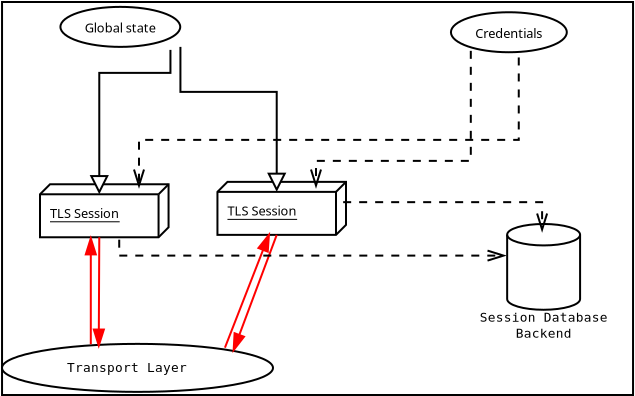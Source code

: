 <?xml version="1.0" encoding="UTF-8"?>
<dia:diagram xmlns:dia="http://www.lysator.liu.se/~alla/dia/">
  <dia:layer name="Background" visible="true">
    <dia:object type="Standard - Box" version="0" id="O0">
      <dia:attribute name="obj_pos">
        <dia:point val="0.152,0.25"/>
      </dia:attribute>
      <dia:attribute name="obj_bb">
        <dia:rectangle val="0.102,0.2;31.752,19.95"/>
      </dia:attribute>
      <dia:attribute name="elem_corner">
        <dia:point val="0.152,0.25"/>
      </dia:attribute>
      <dia:attribute name="elem_width">
        <dia:real val="31.55"/>
      </dia:attribute>
      <dia:attribute name="elem_height">
        <dia:real val="19.65"/>
      </dia:attribute>
      <dia:attribute name="show_background">
        <dia:boolean val="true"/>
      </dia:attribute>
    </dia:object>
    <dia:object type="UML - Node" version="0" id="O1">
      <dia:attribute name="obj_pos">
        <dia:point val="2.05,9.864"/>
      </dia:attribute>
      <dia:attribute name="obj_bb">
        <dia:rectangle val="2,9.314;8.528,12.064"/>
      </dia:attribute>
      <dia:attribute name="elem_corner">
        <dia:point val="2.05,9.864"/>
      </dia:attribute>
      <dia:attribute name="elem_width">
        <dia:real val="5.928"/>
      </dia:attribute>
      <dia:attribute name="elem_height">
        <dia:real val="2.15"/>
      </dia:attribute>
      <dia:attribute name="name">
        <dia:composite type="text">
          <dia:attribute name="string">
            <dia:string>#TLS Session#</dia:string>
          </dia:attribute>
          <dia:attribute name="font">
            <dia:font name="Helvetica"/>
          </dia:attribute>
          <dia:attribute name="height">
            <dia:real val="0.8"/>
          </dia:attribute>
          <dia:attribute name="pos">
            <dia:point val="2.55,10.977"/>
          </dia:attribute>
          <dia:attribute name="color">
            <dia:color val="#000000"/>
          </dia:attribute>
          <dia:attribute name="alignment">
            <dia:enum val="0"/>
          </dia:attribute>
        </dia:composite>
      </dia:attribute>
    </dia:object>
    <dia:object type="UML - Node" version="0" id="O2">
      <dia:attribute name="obj_pos">
        <dia:point val="10.922,9.744"/>
      </dia:attribute>
      <dia:attribute name="obj_bb">
        <dia:rectangle val="10.872,9.194;17.4,11.944"/>
      </dia:attribute>
      <dia:attribute name="elem_corner">
        <dia:point val="10.922,9.744"/>
      </dia:attribute>
      <dia:attribute name="elem_width">
        <dia:real val="5.928"/>
      </dia:attribute>
      <dia:attribute name="elem_height">
        <dia:real val="2.15"/>
      </dia:attribute>
      <dia:attribute name="name">
        <dia:composite type="text">
          <dia:attribute name="string">
            <dia:string>#TLS Session#</dia:string>
          </dia:attribute>
          <dia:attribute name="font">
            <dia:font name="Helvetica"/>
          </dia:attribute>
          <dia:attribute name="height">
            <dia:real val="0.8"/>
          </dia:attribute>
          <dia:attribute name="pos">
            <dia:point val="11.422,10.857"/>
          </dia:attribute>
          <dia:attribute name="color">
            <dia:color val="#000000"/>
          </dia:attribute>
          <dia:attribute name="alignment">
            <dia:enum val="0"/>
          </dia:attribute>
        </dia:composite>
      </dia:attribute>
    </dia:object>
    <dia:object type="UML - Usecase" version="0" id="O3">
      <dia:attribute name="obj_pos">
        <dia:point val="3.072,0.494"/>
      </dia:attribute>
      <dia:attribute name="obj_bb">
        <dia:rectangle val="3.072,0.494;10.101,2.837"/>
      </dia:attribute>
      <dia:attribute name="elem_corner">
        <dia:point val="3.072,0.494"/>
      </dia:attribute>
      <dia:attribute name="elem_width">
        <dia:real val="7.029"/>
      </dia:attribute>
      <dia:attribute name="elem_height">
        <dia:real val="2.343"/>
      </dia:attribute>
      <dia:attribute name="text_outside">
        <dia:boolean val="false"/>
      </dia:attribute>
      <dia:attribute name="collaboration">
        <dia:boolean val="false"/>
      </dia:attribute>
      <dia:attribute name="text">
        <dia:composite type="text">
          <dia:attribute name="string">
            <dia:string>#Global state#</dia:string>
          </dia:attribute>
          <dia:attribute name="font">
            <dia:font name="Helvetica"/>
          </dia:attribute>
          <dia:attribute name="height">
            <dia:real val="0.8"/>
          </dia:attribute>
          <dia:attribute name="pos">
            <dia:point val="6.586,1.879"/>
          </dia:attribute>
          <dia:attribute name="color">
            <dia:color val="#000000"/>
          </dia:attribute>
          <dia:attribute name="alignment">
            <dia:enum val="1"/>
          </dia:attribute>
        </dia:composite>
      </dia:attribute>
    </dia:object>
    <dia:object type="UML - Generalization" version="0" id="O4">
      <dia:attribute name="obj_pos">
        <dia:point val="13.886,9.744"/>
      </dia:attribute>
      <dia:attribute name="obj_bb">
        <dia:rectangle val="9.021,2.444;14.736,9.794"/>
      </dia:attribute>
      <dia:attribute name="orth_points">
        <dia:point val="13.886,9.744"/>
        <dia:point val="13.886,4.744"/>
        <dia:point val="9.071,4.744"/>
        <dia:point val="9.071,2.494"/>
      </dia:attribute>
      <dia:attribute name="orth_orient">
        <dia:enum val="1"/>
        <dia:enum val="0"/>
        <dia:enum val="1"/>
      </dia:attribute>
      <dia:attribute name="name">
        <dia:string/>
      </dia:attribute>
      <dia:attribute name="stereotype">
        <dia:string/>
      </dia:attribute>
      <dia:connections>
        <dia:connection handle="0" to="O2" connection="1"/>
        <dia:connection handle="1" to="O3" connection="7"/>
      </dia:connections>
    </dia:object>
    <dia:object type="UML - Generalization" version="0" id="O5">
      <dia:attribute name="obj_pos">
        <dia:point val="5.014,9.864"/>
      </dia:attribute>
      <dia:attribute name="obj_bb">
        <dia:rectangle val="4.164,2.594;8.622,9.914"/>
      </dia:attribute>
      <dia:attribute name="orth_points">
        <dia:point val="5.014,9.864"/>
        <dia:point val="5.014,3.794"/>
        <dia:point val="8.572,3.794"/>
        <dia:point val="8.572,2.644"/>
      </dia:attribute>
      <dia:attribute name="orth_orient">
        <dia:enum val="1"/>
        <dia:enum val="0"/>
        <dia:enum val="1"/>
      </dia:attribute>
      <dia:attribute name="name">
        <dia:string/>
      </dia:attribute>
      <dia:attribute name="stereotype">
        <dia:string/>
      </dia:attribute>
      <dia:connections>
        <dia:connection handle="0" to="O1" connection="1"/>
      </dia:connections>
    </dia:object>
    <dia:object type="UML - Dependency" version="0" id="O6">
      <dia:attribute name="obj_pos">
        <dia:point val="25.988,3.023"/>
      </dia:attribute>
      <dia:attribute name="obj_bb">
        <dia:rectangle val="6.55,2.973;26.038,10.044"/>
      </dia:attribute>
      <dia:attribute name="orth_points">
        <dia:point val="25.988,3.023"/>
        <dia:point val="25.988,7.144"/>
        <dia:point val="7,7.144"/>
        <dia:point val="7,9.594"/>
      </dia:attribute>
      <dia:attribute name="orth_orient">
        <dia:enum val="1"/>
        <dia:enum val="0"/>
        <dia:enum val="1"/>
      </dia:attribute>
      <dia:attribute name="name">
        <dia:string>##</dia:string>
      </dia:attribute>
      <dia:attribute name="stereotype">
        <dia:string>##</dia:string>
      </dia:attribute>
      <dia:attribute name="draw_arrow">
        <dia:boolean val="true"/>
      </dia:attribute>
      <dia:connections>
        <dia:connection handle="0" to="O12" connection="6"/>
      </dia:connections>
    </dia:object>
    <dia:object type="UML - Dependency" version="0" id="O7">
      <dia:attribute name="obj_pos">
        <dia:point val="23.59,2.692"/>
      </dia:attribute>
      <dia:attribute name="obj_bb">
        <dia:rectangle val="15.4,2.642;23.64,10.044"/>
      </dia:attribute>
      <dia:attribute name="orth_points">
        <dia:point val="23.59,2.692"/>
        <dia:point val="23.59,8.194"/>
        <dia:point val="15.85,8.194"/>
        <dia:point val="15.85,9.594"/>
      </dia:attribute>
      <dia:attribute name="orth_orient">
        <dia:enum val="1"/>
        <dia:enum val="0"/>
        <dia:enum val="1"/>
      </dia:attribute>
      <dia:attribute name="name">
        <dia:string/>
      </dia:attribute>
      <dia:attribute name="stereotype">
        <dia:string/>
      </dia:attribute>
      <dia:attribute name="draw_arrow">
        <dia:boolean val="true"/>
      </dia:attribute>
      <dia:connections>
        <dia:connection handle="0" to="O12" connection="5"/>
      </dia:connections>
    </dia:object>
    <dia:object type="Network - Storage" version="0" id="O8">
      <dia:attribute name="obj_pos">
        <dia:point val="25.408,11.349"/>
      </dia:attribute>
      <dia:attribute name="obj_bb">
        <dia:rectangle val="23.404,11.299;31.702,17.239"/>
      </dia:attribute>
      <dia:attribute name="elem_corner">
        <dia:point val="25.408,11.349"/>
      </dia:attribute>
      <dia:attribute name="elem_width">
        <dia:real val="3.646"/>
      </dia:attribute>
      <dia:attribute name="elem_height">
        <dia:real val="4.29"/>
      </dia:attribute>
      <dia:attribute name="show_background">
        <dia:boolean val="true"/>
      </dia:attribute>
      <dia:attribute name="flip_horizontal">
        <dia:boolean val="false"/>
      </dia:attribute>
      <dia:attribute name="flip_vertical">
        <dia:boolean val="false"/>
      </dia:attribute>
      <dia:attribute name="padding">
        <dia:real val="0.354"/>
      </dia:attribute>
      <dia:attribute name="text">
        <dia:composite type="text">
          <dia:attribute name="string">
            <dia:string>#Session Database
Backend#</dia:string>
          </dia:attribute>
          <dia:attribute name="font">
            <dia:font name="Courier"/>
          </dia:attribute>
          <dia:attribute name="height">
            <dia:real val="0.8"/>
          </dia:attribute>
          <dia:attribute name="pos">
            <dia:point val="27.553,16.256"/>
          </dia:attribute>
          <dia:attribute name="color">
            <dia:color val="#000000"/>
          </dia:attribute>
          <dia:attribute name="alignment">
            <dia:enum val="1"/>
          </dia:attribute>
        </dia:composite>
      </dia:attribute>
    </dia:object>
    <dia:object type="Standard - Ellipse" version="0" id="O9">
      <dia:attribute name="obj_pos">
        <dia:point val="0.15,17.344"/>
      </dia:attribute>
      <dia:attribute name="obj_bb">
        <dia:rectangle val="0.1,17.294;13.75,19.794"/>
      </dia:attribute>
      <dia:attribute name="elem_corner">
        <dia:point val="0.15,17.344"/>
      </dia:attribute>
      <dia:attribute name="elem_width">
        <dia:real val="13.55"/>
      </dia:attribute>
      <dia:attribute name="elem_height">
        <dia:real val="2.4"/>
      </dia:attribute>
    </dia:object>
    <dia:object type="Standard - Text" version="0" id="O10">
      <dia:attribute name="obj_pos">
        <dia:point val="3.1,18.394"/>
      </dia:attribute>
      <dia:attribute name="obj_bb">
        <dia:rectangle val="3.1,17.777;3.1,18.577"/>
      </dia:attribute>
      <dia:attribute name="text">
        <dia:composite type="text">
          <dia:attribute name="string">
            <dia:string>##</dia:string>
          </dia:attribute>
          <dia:attribute name="font">
            <dia:font name="Courier"/>
          </dia:attribute>
          <dia:attribute name="height">
            <dia:real val="0.8"/>
          </dia:attribute>
          <dia:attribute name="pos">
            <dia:point val="3.1,18.394"/>
          </dia:attribute>
          <dia:attribute name="color">
            <dia:color val="#000000"/>
          </dia:attribute>
          <dia:attribute name="alignment">
            <dia:enum val="1"/>
          </dia:attribute>
        </dia:composite>
      </dia:attribute>
    </dia:object>
    <dia:object type="Standard - Text" version="0" id="O11">
      <dia:attribute name="obj_pos">
        <dia:point val="6.4,18.744"/>
      </dia:attribute>
      <dia:attribute name="obj_bb">
        <dia:rectangle val="2.497,18.127;10.303,18.927"/>
      </dia:attribute>
      <dia:attribute name="text">
        <dia:composite type="text">
          <dia:attribute name="string">
            <dia:string>#Transport Layer#</dia:string>
          </dia:attribute>
          <dia:attribute name="font">
            <dia:font name="Courier"/>
          </dia:attribute>
          <dia:attribute name="height">
            <dia:real val="0.8"/>
          </dia:attribute>
          <dia:attribute name="pos">
            <dia:point val="6.4,18.744"/>
          </dia:attribute>
          <dia:attribute name="color">
            <dia:color val="#000000"/>
          </dia:attribute>
          <dia:attribute name="alignment">
            <dia:enum val="1"/>
          </dia:attribute>
        </dia:composite>
      </dia:attribute>
    </dia:object>
    <dia:object type="UML - Usecase" version="0" id="O12">
      <dia:attribute name="obj_pos">
        <dia:point val="22.597,0.762"/>
      </dia:attribute>
      <dia:attribute name="obj_bb">
        <dia:rectangle val="22.597,0.762;29.379,3.023"/>
      </dia:attribute>
      <dia:attribute name="elem_corner">
        <dia:point val="22.597,0.762"/>
      </dia:attribute>
      <dia:attribute name="elem_width">
        <dia:real val="6.782"/>
      </dia:attribute>
      <dia:attribute name="elem_height">
        <dia:real val="2.261"/>
      </dia:attribute>
      <dia:attribute name="text_outside">
        <dia:boolean val="false"/>
      </dia:attribute>
      <dia:attribute name="collaboration">
        <dia:boolean val="false"/>
      </dia:attribute>
      <dia:attribute name="text">
        <dia:composite type="text">
          <dia:attribute name="string">
            <dia:string>#Credentials#</dia:string>
          </dia:attribute>
          <dia:attribute name="font">
            <dia:font name="Helvetica"/>
          </dia:attribute>
          <dia:attribute name="height">
            <dia:real val="0.8"/>
          </dia:attribute>
          <dia:attribute name="pos">
            <dia:point val="25.988,2.106"/>
          </dia:attribute>
          <dia:attribute name="color">
            <dia:color val="#000000"/>
          </dia:attribute>
          <dia:attribute name="alignment">
            <dia:enum val="1"/>
          </dia:attribute>
        </dia:composite>
      </dia:attribute>
    </dia:object>
    <dia:object type="FS - Flow" version="0" id="O13">
      <dia:attribute name="obj_pos">
        <dia:point val="13.886,11.894"/>
      </dia:attribute>
      <dia:attribute name="obj_bb">
        <dia:rectangle val="11.323,11.83;13.95,17.883"/>
      </dia:attribute>
      <dia:attribute name="conn_endpoints">
        <dia:point val="13.886,11.894"/>
        <dia:point val="11.716,17.696"/>
      </dia:attribute>
      <dia:attribute name="text">
        <dia:composite type="text">
          <dia:attribute name="string">
            <dia:string>##</dia:string>
          </dia:attribute>
          <dia:attribute name="font">
            <dia:font name="Helvetica-Oblique"/>
          </dia:attribute>
          <dia:attribute name="height">
            <dia:real val="0.6"/>
          </dia:attribute>
          <dia:attribute name="pos">
            <dia:point val="13.082,14.9"/>
          </dia:attribute>
          <dia:attribute name="color">
            <dia:color val="#ff0000"/>
          </dia:attribute>
          <dia:attribute name="alignment">
            <dia:enum val="1"/>
          </dia:attribute>
        </dia:composite>
      </dia:attribute>
      <dia:attribute name="type">
        <dia:int val="0"/>
      </dia:attribute>
      <dia:connections>
        <dia:connection handle="0" to="O2" connection="6"/>
        <dia:connection handle="1" to="O9" connection="2"/>
      </dia:connections>
    </dia:object>
    <dia:object type="FS - Flow" version="0" id="O14">
      <dia:attribute name="obj_pos">
        <dia:point val="11.297,17.533"/>
      </dia:attribute>
      <dia:attribute name="obj_bb">
        <dia:rectangle val="11.232,11.658;13.905,17.598"/>
      </dia:attribute>
      <dia:attribute name="conn_endpoints">
        <dia:point val="11.297,17.533"/>
        <dia:point val="13.514,11.85"/>
      </dia:attribute>
      <dia:attribute name="text">
        <dia:composite type="text">
          <dia:attribute name="string">
            <dia:string>##</dia:string>
          </dia:attribute>
          <dia:attribute name="font">
            <dia:font name="Helvetica-Oblique"/>
          </dia:attribute>
          <dia:attribute name="height">
            <dia:real val="0.6"/>
          </dia:attribute>
          <dia:attribute name="pos">
            <dia:point val="12.126,14.582"/>
          </dia:attribute>
          <dia:attribute name="color">
            <dia:color val="#ff0000"/>
          </dia:attribute>
          <dia:attribute name="alignment">
            <dia:enum val="1"/>
          </dia:attribute>
        </dia:composite>
      </dia:attribute>
      <dia:attribute name="type">
        <dia:int val="0"/>
      </dia:attribute>
    </dia:object>
    <dia:object type="FS - Flow" version="0" id="O15">
      <dia:attribute name="obj_pos">
        <dia:point val="4.59,17.363"/>
      </dia:attribute>
      <dia:attribute name="obj_bb">
        <dia:rectangle val="4.19,11.97;4.99,17.413"/>
      </dia:attribute>
      <dia:attribute name="conn_endpoints">
        <dia:point val="4.59,17.363"/>
        <dia:point val="4.59,12.02"/>
      </dia:attribute>
      <dia:attribute name="text">
        <dia:composite type="text">
          <dia:attribute name="string">
            <dia:string>##</dia:string>
          </dia:attribute>
          <dia:attribute name="font">
            <dia:font name="Helvetica-Oblique"/>
          </dia:attribute>
          <dia:attribute name="height">
            <dia:real val="0.6"/>
          </dia:attribute>
          <dia:attribute name="pos">
            <dia:point val="4.29,14.691"/>
          </dia:attribute>
          <dia:attribute name="color">
            <dia:color val="#ff0000"/>
          </dia:attribute>
          <dia:attribute name="alignment">
            <dia:enum val="1"/>
          </dia:attribute>
        </dia:composite>
      </dia:attribute>
      <dia:attribute name="type">
        <dia:int val="0"/>
      </dia:attribute>
    </dia:object>
    <dia:object type="UML - Dependency" version="0" id="O16">
      <dia:attribute name="obj_pos">
        <dia:point val="6.011,12.134"/>
      </dia:attribute>
      <dia:attribute name="obj_bb">
        <dia:rectangle val="5.961,12.084;25.464,13.729"/>
      </dia:attribute>
      <dia:attribute name="orth_points">
        <dia:point val="6.011,12.134"/>
        <dia:point val="6.011,12.93"/>
        <dia:point val="25.393,12.93"/>
        <dia:point val="25.393,12.93"/>
      </dia:attribute>
      <dia:attribute name="orth_orient">
        <dia:enum val="1"/>
        <dia:enum val="0"/>
        <dia:enum val="1"/>
      </dia:attribute>
      <dia:attribute name="name">
        <dia:string/>
      </dia:attribute>
      <dia:attribute name="stereotype">
        <dia:string/>
      </dia:attribute>
      <dia:attribute name="draw_arrow">
        <dia:boolean val="true"/>
      </dia:attribute>
    </dia:object>
    <dia:object type="UML - Dependency" version="0" id="O17">
      <dia:attribute name="obj_pos">
        <dia:point val="17.208,10.258"/>
      </dia:attribute>
      <dia:attribute name="obj_bb">
        <dia:rectangle val="17.208,9.458;27.605,12.243"/>
      </dia:attribute>
      <dia:attribute name="orth_points">
        <dia:point val="17.208,10.258"/>
        <dia:point val="17.208,10.258"/>
        <dia:point val="27.155,10.258"/>
        <dia:point val="27.155,11.793"/>
      </dia:attribute>
      <dia:attribute name="orth_orient">
        <dia:enum val="1"/>
        <dia:enum val="0"/>
        <dia:enum val="1"/>
      </dia:attribute>
      <dia:attribute name="name">
        <dia:string>##</dia:string>
      </dia:attribute>
      <dia:attribute name="stereotype">
        <dia:string>##</dia:string>
      </dia:attribute>
      <dia:attribute name="draw_arrow">
        <dia:boolean val="true"/>
      </dia:attribute>
    </dia:object>
    <dia:object type="FS - Flow" version="0" id="O18">
      <dia:attribute name="obj_pos">
        <dia:point val="5.014,12.014"/>
      </dia:attribute>
      <dia:attribute name="obj_bb">
        <dia:rectangle val="4.588,11.964;5.388,17.528"/>
      </dia:attribute>
      <dia:attribute name="conn_endpoints">
        <dia:point val="5.014,12.014"/>
        <dia:point val="4.988,17.477"/>
      </dia:attribute>
      <dia:attribute name="text">
        <dia:composite type="text">
          <dia:attribute name="string">
            <dia:string>##</dia:string>
          </dia:attribute>
          <dia:attribute name="font">
            <dia:font name="Helvetica-Oblique"/>
          </dia:attribute>
          <dia:attribute name="height">
            <dia:real val="0.6"/>
          </dia:attribute>
          <dia:attribute name="pos">
            <dia:point val="5.301,14.747"/>
          </dia:attribute>
          <dia:attribute name="color">
            <dia:color val="#ff0000"/>
          </dia:attribute>
          <dia:attribute name="alignment">
            <dia:enum val="1"/>
          </dia:attribute>
        </dia:composite>
      </dia:attribute>
      <dia:attribute name="type">
        <dia:int val="0"/>
      </dia:attribute>
      <dia:connections>
        <dia:connection handle="0" to="O1" connection="6"/>
      </dia:connections>
    </dia:object>
  </dia:layer>
</dia:diagram>
